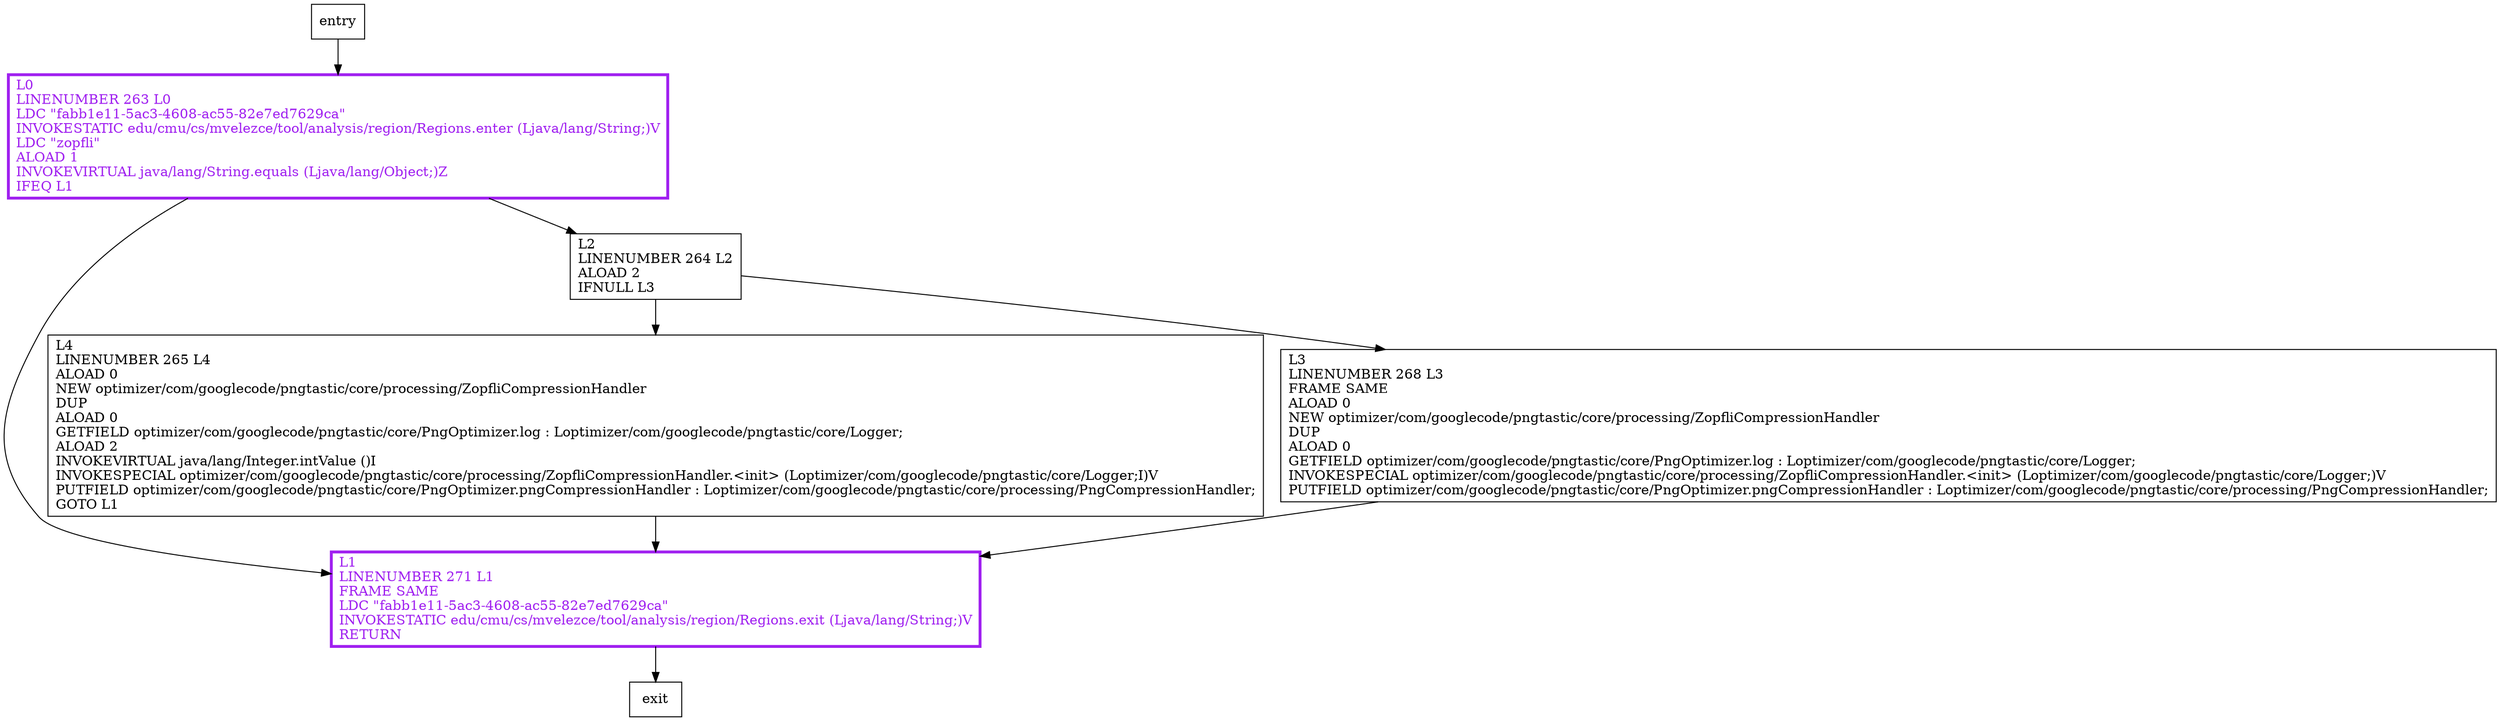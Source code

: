 digraph setCompressor {
node [shape=record];
1881949035 [label="L0\lLINENUMBER 263 L0\lLDC \"fabb1e11-5ac3-4608-ac55-82e7ed7629ca\"\lINVOKESTATIC edu/cmu/cs/mvelezce/tool/analysis/region/Regions.enter (Ljava/lang/String;)V\lLDC \"zopfli\"\lALOAD 1\lINVOKEVIRTUAL java/lang/String.equals (Ljava/lang/Object;)Z\lIFEQ L1\l"];
1479800269 [label="L1\lLINENUMBER 271 L1\lFRAME SAME\lLDC \"fabb1e11-5ac3-4608-ac55-82e7ed7629ca\"\lINVOKESTATIC edu/cmu/cs/mvelezce/tool/analysis/region/Regions.exit (Ljava/lang/String;)V\lRETURN\l"];
17808347 [label="L2\lLINENUMBER 264 L2\lALOAD 2\lIFNULL L3\l"];
836170750 [label="L4\lLINENUMBER 265 L4\lALOAD 0\lNEW optimizer/com/googlecode/pngtastic/core/processing/ZopfliCompressionHandler\lDUP\lALOAD 0\lGETFIELD optimizer/com/googlecode/pngtastic/core/PngOptimizer.log : Loptimizer/com/googlecode/pngtastic/core/Logger;\lALOAD 2\lINVOKEVIRTUAL java/lang/Integer.intValue ()I\lINVOKESPECIAL optimizer/com/googlecode/pngtastic/core/processing/ZopfliCompressionHandler.\<init\> (Loptimizer/com/googlecode/pngtastic/core/Logger;I)V\lPUTFIELD optimizer/com/googlecode/pngtastic/core/PngOptimizer.pngCompressionHandler : Loptimizer/com/googlecode/pngtastic/core/processing/PngCompressionHandler;\lGOTO L1\l"];
603184112 [label="L3\lLINENUMBER 268 L3\lFRAME SAME\lALOAD 0\lNEW optimizer/com/googlecode/pngtastic/core/processing/ZopfliCompressionHandler\lDUP\lALOAD 0\lGETFIELD optimizer/com/googlecode/pngtastic/core/PngOptimizer.log : Loptimizer/com/googlecode/pngtastic/core/Logger;\lINVOKESPECIAL optimizer/com/googlecode/pngtastic/core/processing/ZopfliCompressionHandler.\<init\> (Loptimizer/com/googlecode/pngtastic/core/Logger;)V\lPUTFIELD optimizer/com/googlecode/pngtastic/core/PngOptimizer.pngCompressionHandler : Loptimizer/com/googlecode/pngtastic/core/processing/PngCompressionHandler;\l"];
entry;
exit;
entry -> 1881949035;
1881949035 -> 1479800269;
1881949035 -> 17808347;
1479800269 -> exit;
17808347 -> 836170750;
17808347 -> 603184112;
836170750 -> 1479800269;
603184112 -> 1479800269;
1881949035[fontcolor="purple", penwidth=3, color="purple"];
1479800269[fontcolor="purple", penwidth=3, color="purple"];
}
